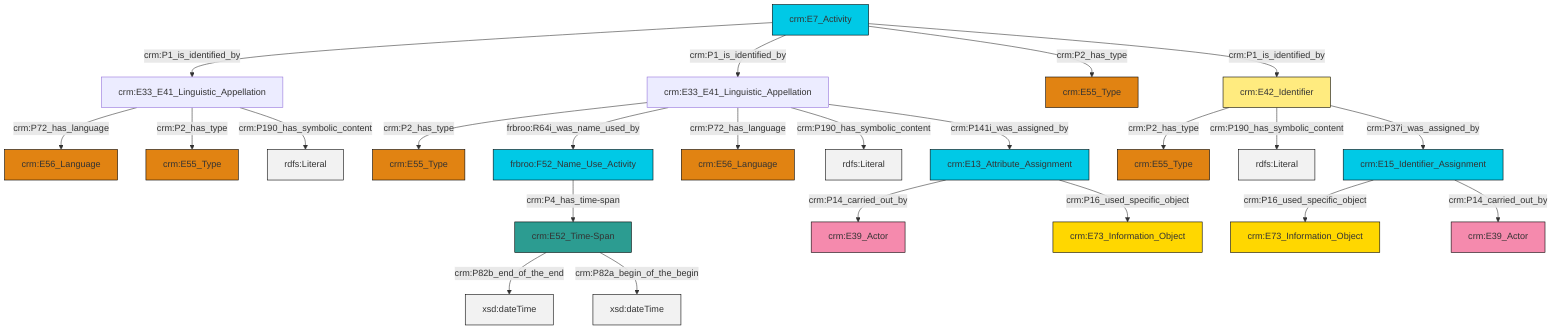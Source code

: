 graph TD
classDef Literal fill:#f2f2f2,stroke:#000000;
classDef CRM_Entity fill:#FFFFFF,stroke:#000000;
classDef Temporal_Entity fill:#00C9E6, stroke:#000000;
classDef Type fill:#E18312, stroke:#000000;
classDef Time-Span fill:#2C9C91, stroke:#000000;
classDef Appellation fill:#FFEB7F, stroke:#000000;
classDef Place fill:#008836, stroke:#000000;
classDef Persistent_Item fill:#B266B2, stroke:#000000;
classDef Conceptual_Object fill:#FFD700, stroke:#000000;
classDef Physical_Thing fill:#D2B48C, stroke:#000000;
classDef Actor fill:#f58aad, stroke:#000000;
classDef PC_Classes fill:#4ce600, stroke:#000000;
classDef Multi fill:#cccccc,stroke:#000000;

2["crm:E33_E41_Linguistic_Appellation"]:::Default -->|crm:P2_has_type| 0["crm:E55_Type"]:::Type
3["crm:E15_Identifier_Assignment"]:::Temporal_Entity -->|crm:P16_used_specific_object| 4["crm:E73_Information_Object"]:::Conceptual_Object
2["crm:E33_E41_Linguistic_Appellation"]:::Default -->|frbroo:R64i_was_name_used_by| 6["frbroo:F52_Name_Use_Activity"]:::Temporal_Entity
2["crm:E33_E41_Linguistic_Appellation"]:::Default -->|crm:P72_has_language| 7["crm:E56_Language"]:::Type
8["crm:E33_E41_Linguistic_Appellation"]:::Default -->|crm:P72_has_language| 9["crm:E56_Language"]:::Type
2["crm:E33_E41_Linguistic_Appellation"]:::Default -->|crm:P190_has_symbolic_content| 12[rdfs:Literal]:::Literal
13["crm:E52_Time-Span"]:::Time-Span -->|crm:P82b_end_of_the_end| 14[xsd:dateTime]:::Literal
21["crm:E7_Activity"]:::Temporal_Entity -->|crm:P1_is_identified_by| 8["crm:E33_E41_Linguistic_Appellation"]:::Default
2["crm:E33_E41_Linguistic_Appellation"]:::Default -->|crm:P141i_was_assigned_by| 22["crm:E13_Attribute_Assignment"]:::Temporal_Entity
23["crm:E42_Identifier"]:::Appellation -->|crm:P2_has_type| 10["crm:E55_Type"]:::Type
6["frbroo:F52_Name_Use_Activity"]:::Temporal_Entity -->|crm:P4_has_time-span| 13["crm:E52_Time-Span"]:::Time-Span
22["crm:E13_Attribute_Assignment"]:::Temporal_Entity -->|crm:P14_carried_out_by| 26["crm:E39_Actor"]:::Actor
21["crm:E7_Activity"]:::Temporal_Entity -->|crm:P1_is_identified_by| 2["crm:E33_E41_Linguistic_Appellation"]:::Default
23["crm:E42_Identifier"]:::Appellation -->|crm:P190_has_symbolic_content| 30[rdfs:Literal]:::Literal
21["crm:E7_Activity"]:::Temporal_Entity -->|crm:P2_has_type| 18["crm:E55_Type"]:::Type
8["crm:E33_E41_Linguistic_Appellation"]:::Default -->|crm:P2_has_type| 15["crm:E55_Type"]:::Type
23["crm:E42_Identifier"]:::Appellation -->|crm:P37i_was_assigned_by| 3["crm:E15_Identifier_Assignment"]:::Temporal_Entity
8["crm:E33_E41_Linguistic_Appellation"]:::Default -->|crm:P190_has_symbolic_content| 40[rdfs:Literal]:::Literal
3["crm:E15_Identifier_Assignment"]:::Temporal_Entity -->|crm:P14_carried_out_by| 36["crm:E39_Actor"]:::Actor
13["crm:E52_Time-Span"]:::Time-Span -->|crm:P82a_begin_of_the_begin| 41[xsd:dateTime]:::Literal
22["crm:E13_Attribute_Assignment"]:::Temporal_Entity -->|crm:P16_used_specific_object| 27["crm:E73_Information_Object"]:::Conceptual_Object
21["crm:E7_Activity"]:::Temporal_Entity -->|crm:P1_is_identified_by| 23["crm:E42_Identifier"]:::Appellation